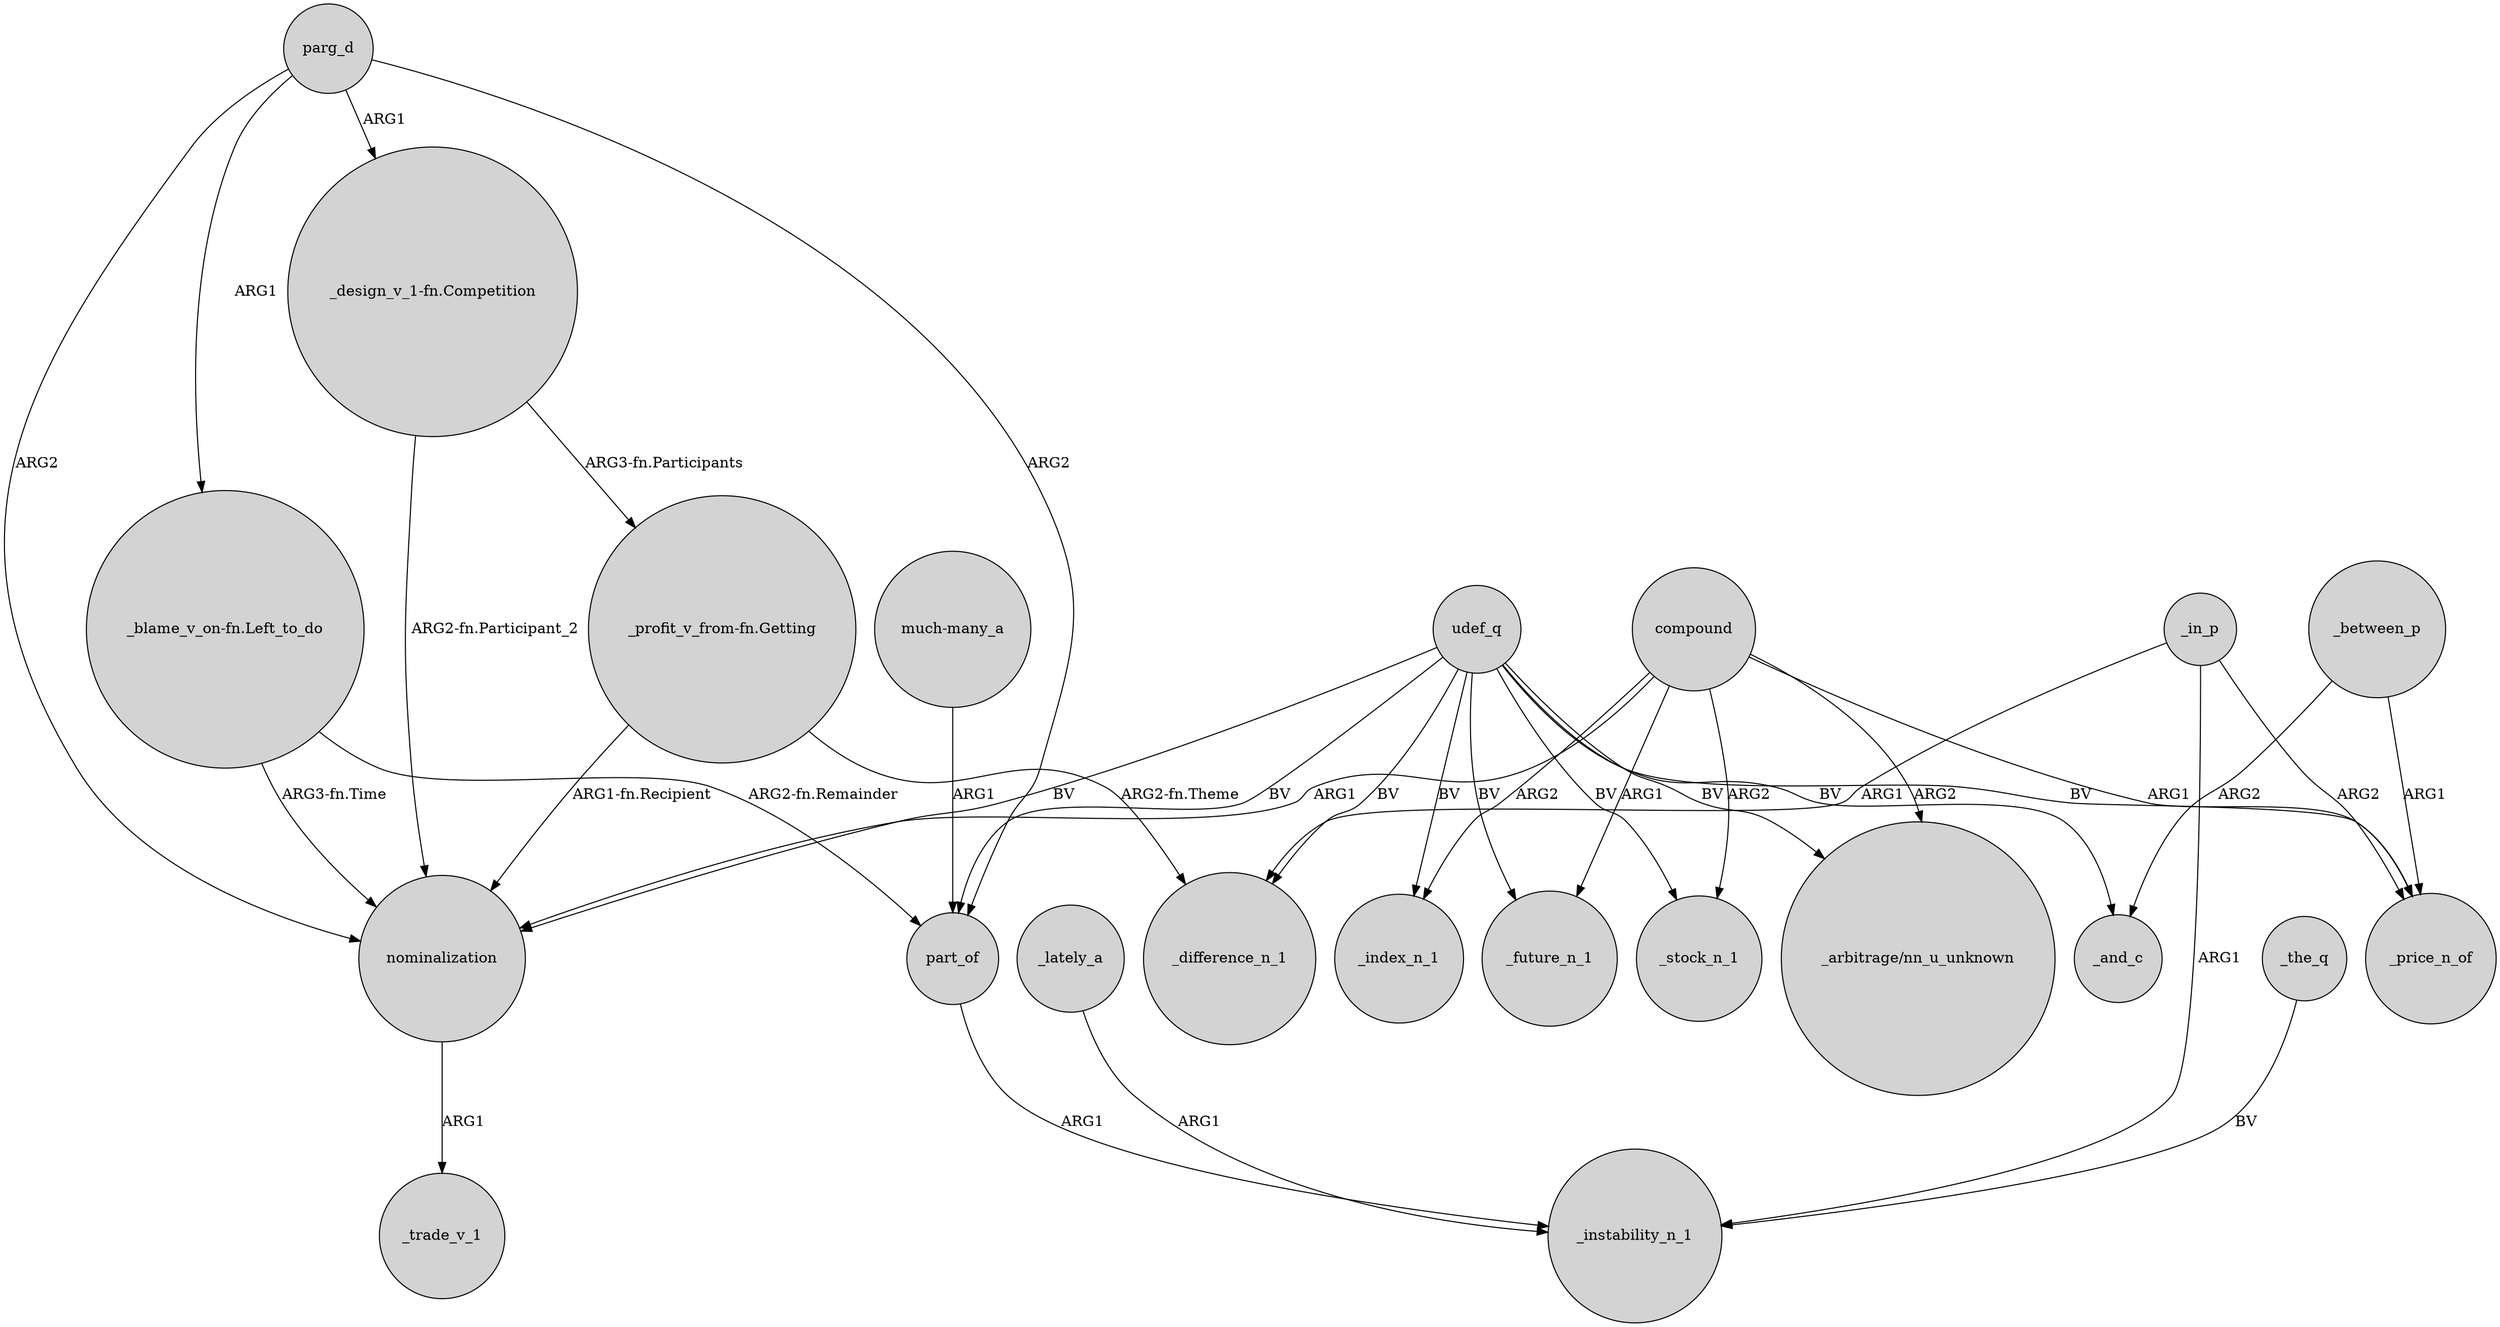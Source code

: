 digraph {
	node [shape=circle style=filled]
	udef_q -> _difference_n_1 [label=BV]
	"_profit_v_from-fn.Getting" -> nominalization [label="ARG1-fn.Recipient"]
	udef_q -> part_of [label=BV]
	_lately_a -> _instability_n_1 [label=ARG1]
	"_blame_v_on-fn.Left_to_do" -> part_of [label="ARG2-fn.Remainder"]
	udef_q -> _price_n_of [label=BV]
	compound -> "_arbitrage/nn_u_unknown" [label=ARG2]
	udef_q -> nominalization [label=BV]
	udef_q -> _index_n_1 [label=BV]
	compound -> _future_n_1 [label=ARG1]
	udef_q -> _future_n_1 [label=BV]
	udef_q -> _and_c [label=BV]
	parg_d -> part_of [label=ARG2]
	compound -> nominalization [label=ARG1]
	"_profit_v_from-fn.Getting" -> _difference_n_1 [label="ARG2-fn.Theme"]
	udef_q -> _stock_n_1 [label=BV]
	part_of -> _instability_n_1 [label=ARG1]
	"_design_v_1-fn.Competition" -> "_profit_v_from-fn.Getting" [label="ARG3-fn.Participants"]
	parg_d -> "_blame_v_on-fn.Left_to_do" [label=ARG1]
	"much-many_a" -> part_of [label=ARG1]
	"_blame_v_on-fn.Left_to_do" -> nominalization [label="ARG3-fn.Time"]
	compound -> _stock_n_1 [label=ARG2]
	udef_q -> "_arbitrage/nn_u_unknown" [label=BV]
	_in_p -> _price_n_of [label=ARG2]
	"_design_v_1-fn.Competition" -> nominalization [label="ARG2-fn.Participant_2"]
	compound -> _index_n_1 [label=ARG2]
	_between_p -> _price_n_of [label=ARG1]
	_in_p -> _instability_n_1 [label=ARG1]
	_the_q -> _instability_n_1 [label=BV]
	parg_d -> "_design_v_1-fn.Competition" [label=ARG1]
	compound -> _price_n_of [label=ARG1]
	_in_p -> _difference_n_1 [label=ARG1]
	nominalization -> _trade_v_1 [label=ARG1]
	_between_p -> _and_c [label=ARG2]
	parg_d -> nominalization [label=ARG2]
}
